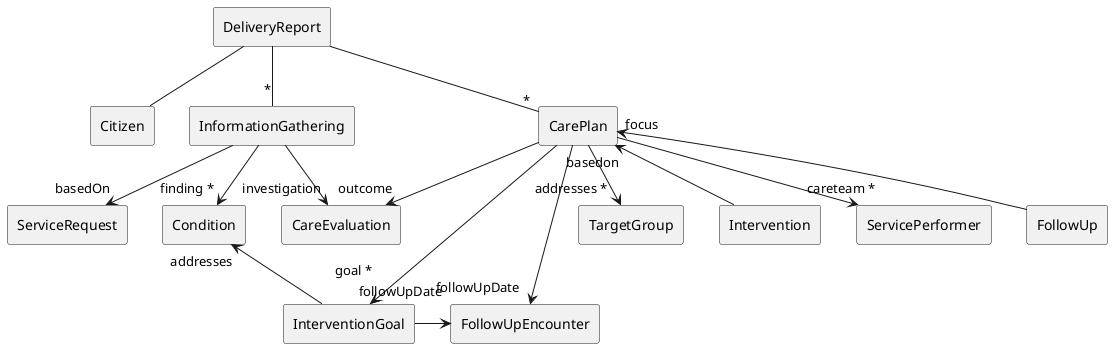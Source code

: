 @startuml DeliveryReport
'left to right direction

rectangle "DeliveryReport" as report

rectangle "Citizen" as citizen
rectangle "ServiceRequest" as request

rectangle "InformationGathering" as information

rectangle "CarePlan" as careplan

rectangle "InterventionGoal" as goal
rectangle "FollowUpEncounter" as encounter

rectangle "Condition" as condition

rectangle "CareEvaluation" as careplanevaluation

rectangle "TargetGroup" as targetgroup

rectangle "Intervention" as intervention
rectangle "ServicePerformer" as provider

rectangle "FollowUp" as followup

report -- citizen
report --"*" information
report --"*" careplan

information -->"finding *" condition
information -->"investigation" careplanevaluation

' request "basedon"<- information
information -->"basedOn" request
careplan -->"goal *\n" goal
careplan -->"outcome" careplanevaluation
careplan -->"addresses *" targetgroup
careplan "basedon"<-- intervention
careplan -->"careteam *" provider
careplan "focus"<-- followup
condition "addresses"<-- goal

careplan -->"followUpDate" encounter
goal ->"followUpDate" encounter
@enduml
